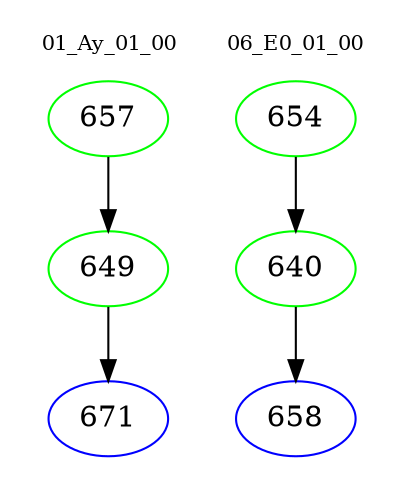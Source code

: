 digraph{
subgraph cluster_0 {
color = white
label = "01_Ay_01_00";
fontsize=10;
T0_657 [label="657", color="green"]
T0_657 -> T0_649 [color="black"]
T0_649 [label="649", color="green"]
T0_649 -> T0_671 [color="black"]
T0_671 [label="671", color="blue"]
}
subgraph cluster_1 {
color = white
label = "06_E0_01_00";
fontsize=10;
T1_654 [label="654", color="green"]
T1_654 -> T1_640 [color="black"]
T1_640 [label="640", color="green"]
T1_640 -> T1_658 [color="black"]
T1_658 [label="658", color="blue"]
}
}
